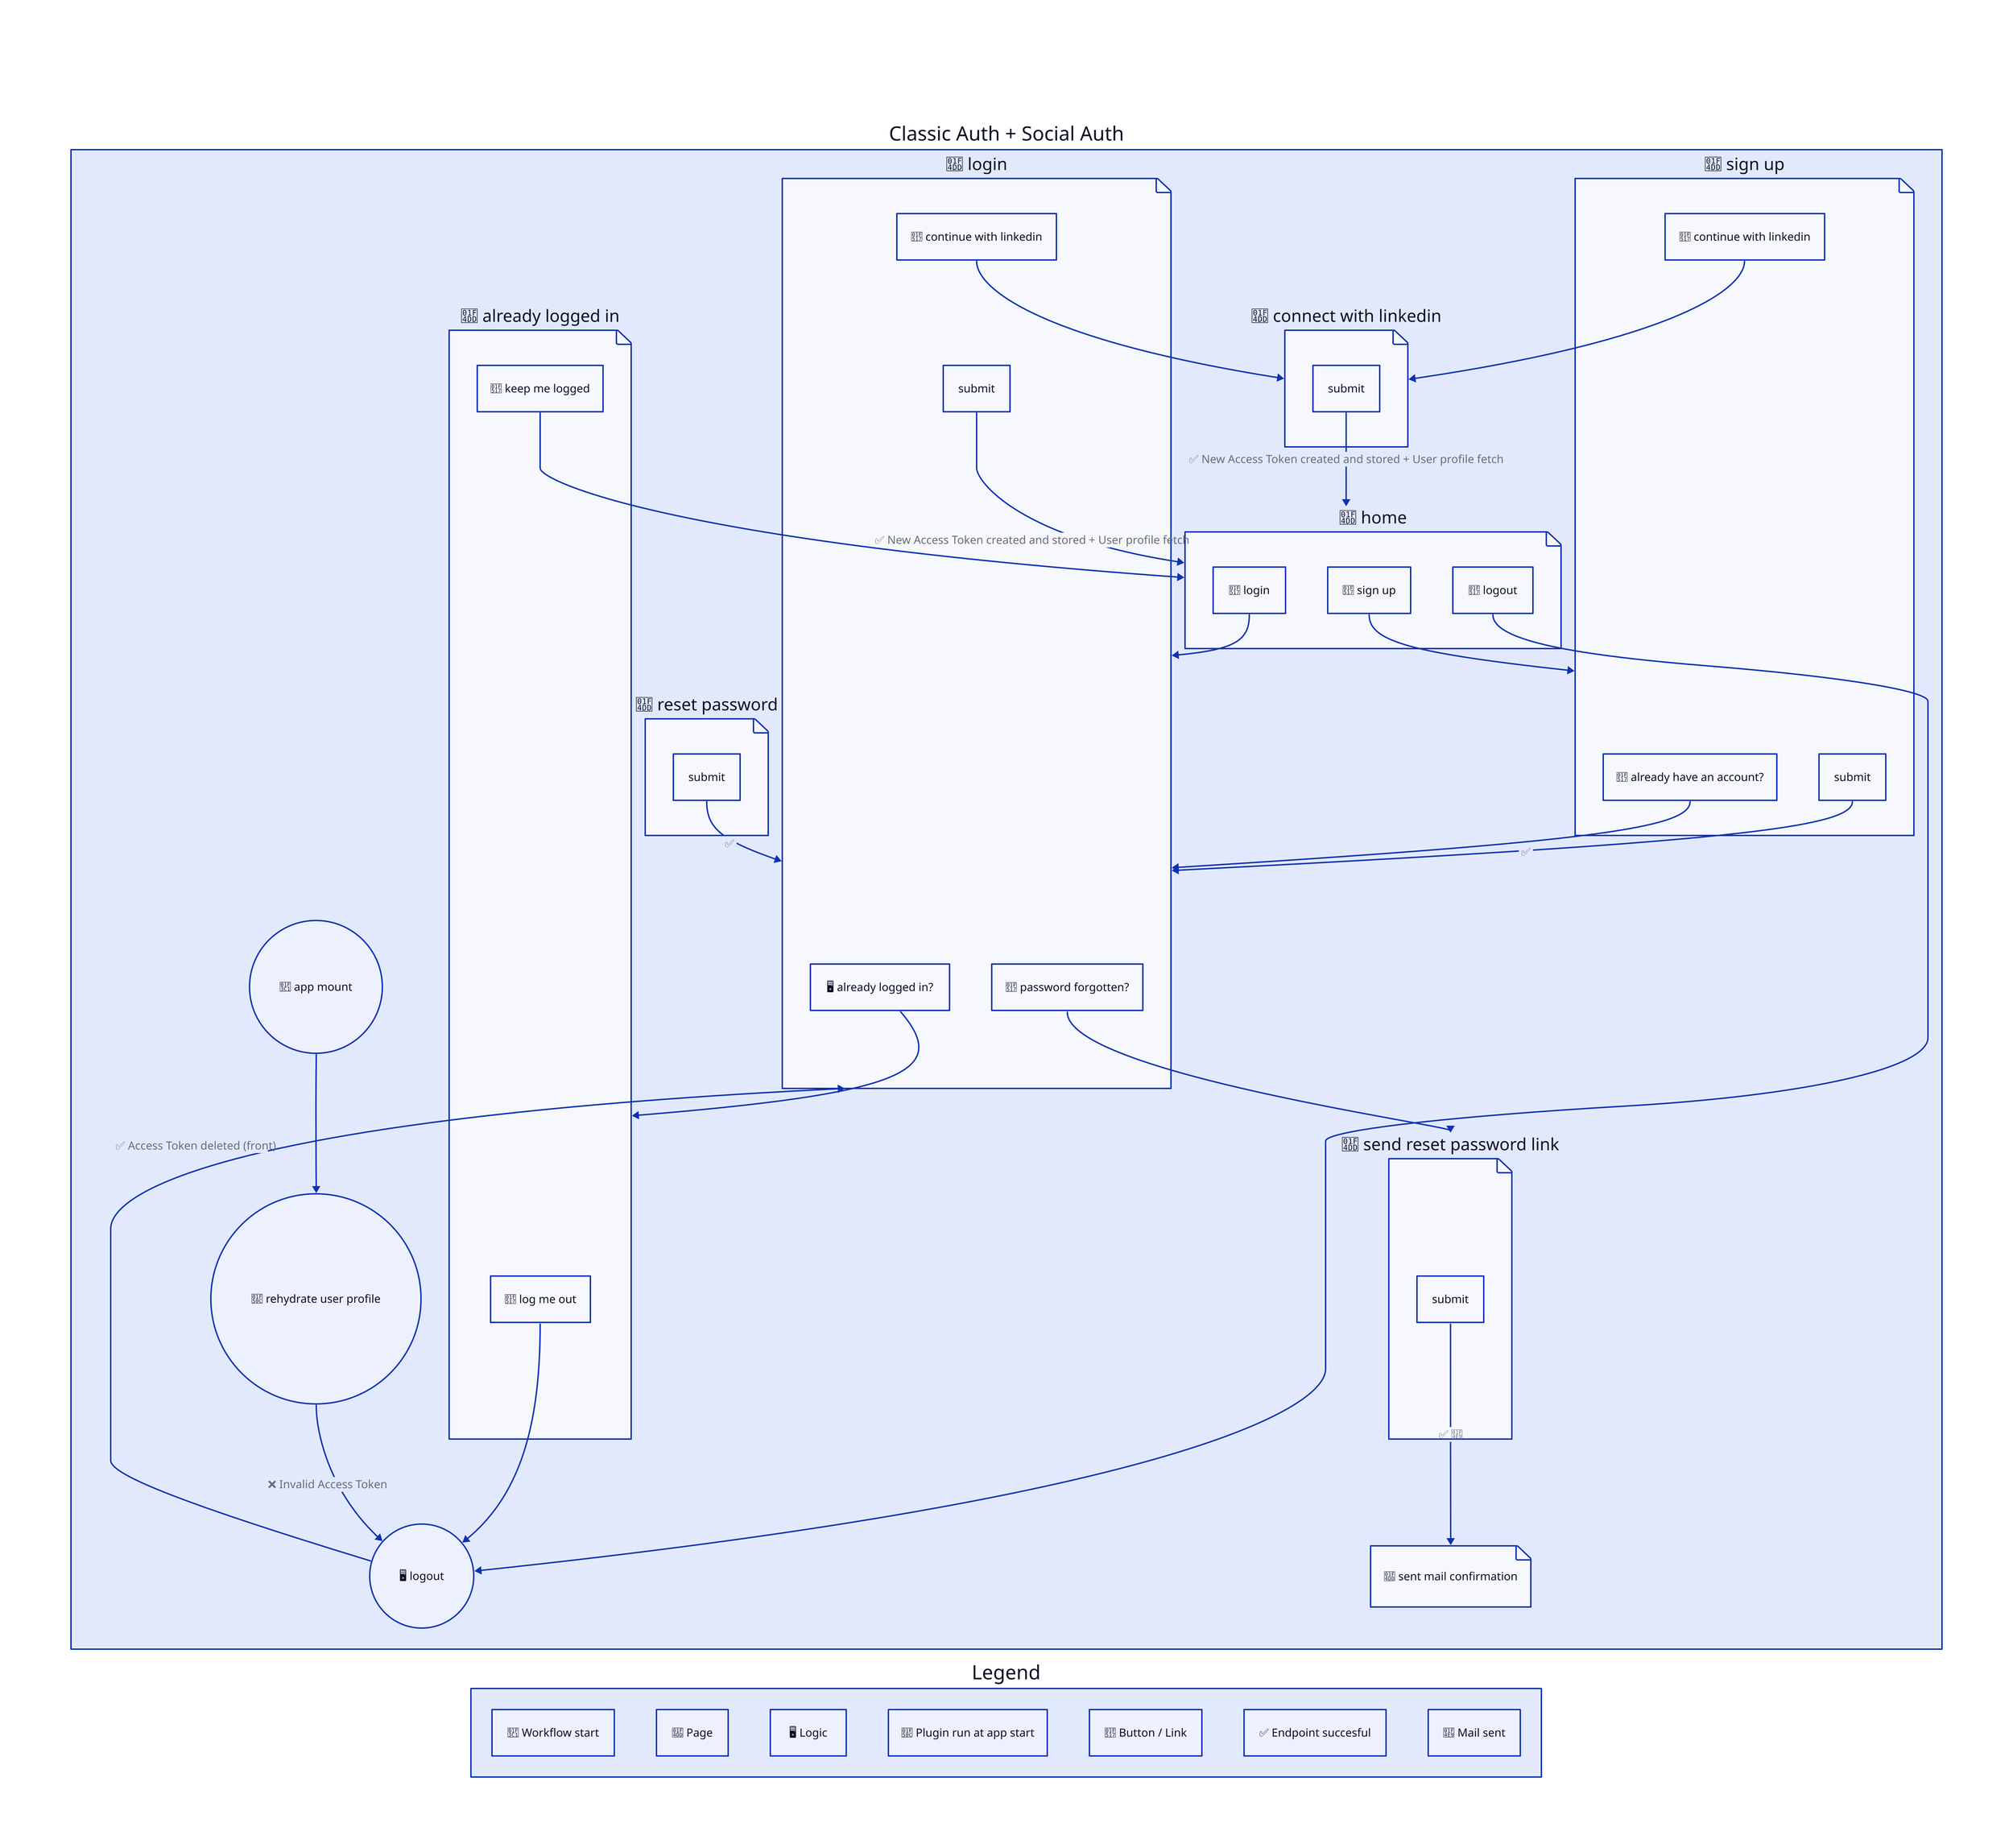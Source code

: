 title: |md
  #  Authentication Workflow
| {near: top-center}

Classic Auth + Social Auth: {
  📝 sign up: {shape: page}
  📝 sign up.submit -> 📝 login: ✅
  📝 sign up.🔗 already have an account? -> 📝 login
  📝 sign up.🔗 continue with linkedin -> 📝 connect with linkedin

  📝 login: {shape: page}
  📝 login.submit -> 📝 home: ✅ New Access Token created and stored + User profile fetch
  📝 login.🔗 password forgotten? -> 📝 send reset password link
  📝 login.🖥️ already logged in? -> 📝 already logged in
  📝 login.🔗 continue with linkedin -> 📝 connect with linkedin

  📝 connect with linkedin: {shape: page}
  📝 connect with linkedin.submit -> 📝 home: ✅ New Access Token created and stored + User profile fetch

  📝 home: {shape: page}
  📝 home.🔗 login -> 📝 login
  📝 home.🔗 sign up -> 📝 sign up
  📝 home.🔗 logout -> 🖥️ logout

  📝 already logged in: {shape: page}
  📝 already logged in.🔗 keep me logged -> 📝 home
  📝 already logged in.🔗 log me out -> 🖥️ logout

  📝 send reset password link: {shape: page}
  📝 send reset password link.submit -> 📝 sent mail confirmation: ✅ 📩

  📝 sent mail confirmation: {shape: page}

  📝 reset password: {shape: page}
  📝 reset password.submit -> 📝 login: ✅

  🖥️ logout: {shape: circle}
  🖥️ logout -> 📝 login: ✅ Access Token deleted (front)

  🏁 app mount: {shape: circle}
  🏁 app mount -> 🔌 rehydrate user profile
  🔌 rehydrate user profile: {shape: circle}
  🔌 rehydrate user profile -> 🖥️ logout: ❌ Invalid Access Token
}

Legend: {
  near: bottom-center
  🏁 Workflow start
  📝 Page
  🖥️ Logic
  🔌 Plugin run at app start
  🔗 Button / Link
  ✅ Endpoint succesful
  📩 Mail sent
}
